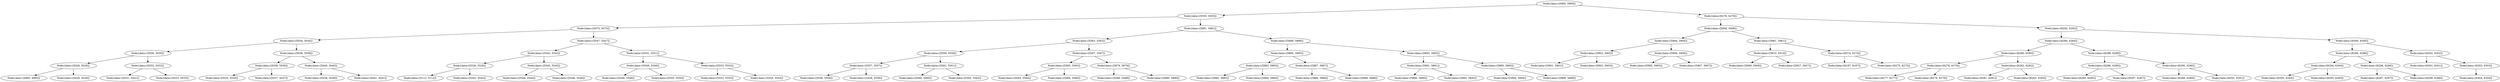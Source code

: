 digraph G{
1234563683 [label="Node{data=[5900, 5900]}"]
1234563683 -> 2098246069
2098246069 [label="Node{data=[5555, 5555]}"]
2098246069 -> 1863943603
1863943603 [label="Node{data=[5075, 5075]}"]
1863943603 -> 1482053301
1482053301 [label="Node{data=[5034, 5034]}"]
1482053301 -> 1052156214
1052156214 [label="Node{data=[5030, 5030]}"]
1052156214 -> 1188241996
1188241996 [label="Node{data=[5028, 5028]}"]
1188241996 -> 1707348792
1707348792 [label="Node{data=[4995, 4995]}"]
1188241996 -> 256709323
256709323 [label="Node{data=[5029, 5029]}"]
1052156214 -> 75083013
75083013 [label="Node{data=[5032, 5032]}"]
75083013 -> 1541877380
1541877380 [label="Node{data=[5031, 5031]}"]
75083013 -> 511683347
511683347 [label="Node{data=[5033, 5033]}"]
1482053301 -> 2034444637
2034444637 [label="Node{data=[5038, 5038]}"]
2034444637 -> 815510261
815510261 [label="Node{data=[5036, 5036]}"]
815510261 -> 1382693228
1382693228 [label="Node{data=[5035, 5035]}"]
815510261 -> 825112321
825112321 [label="Node{data=[5037, 5037]}"]
2034444637 -> 1363667384
1363667384 [label="Node{data=[5040, 5040]}"]
1363667384 -> 1009182079
1009182079 [label="Node{data=[5039, 5039]}"]
1363667384 -> 1057229518
1057229518 [label="Node{data=[5041, 5041]}"]
1863943603 -> 2136122384
2136122384 [label="Node{data=[5547, 5547]}"]
2136122384 -> 297179243
297179243 [label="Node{data=[5543, 5543]}"]
297179243 -> 439388735
439388735 [label="Node{data=[5526, 5526]}"]
439388735 -> 92123597
92123597 [label="Node{data=[5112, 5112]}"]
439388735 -> 1868953430
1868953430 [label="Node{data=[5542, 5542]}"]
297179243 -> 1253400337
1253400337 [label="Node{data=[5545, 5545]}"]
1253400337 -> 1422542090
1422542090 [label="Node{data=[5544, 5544]}"]
1253400337 -> 1011967367
1011967367 [label="Node{data=[5546, 5546]}"]
2136122384 -> 2085550620
2085550620 [label="Node{data=[5551, 5551]}"]
2085550620 -> 484671315
484671315 [label="Node{data=[5549, 5549]}"]
484671315 -> 436702160
436702160 [label="Node{data=[5548, 5548]}"]
484671315 -> 768452682
768452682 [label="Node{data=[5550, 5550]}"]
2085550620 -> 651704821
651704821 [label="Node{data=[5553, 5553]}"]
651704821 -> 566674330
566674330 [label="Node{data=[5552, 5552]}"]
651704821 -> 129602937
129602937 [label="Node{data=[5554, 5554]}"]
2098246069 -> 1207362108
1207362108 [label="Node{data=[5881, 5881]}"]
1207362108 -> 537296038
537296038 [label="Node{data=[5563, 5563]}"]
537296038 -> 936096047
936096047 [label="Node{data=[5559, 5559]}"]
936096047 -> 2081618162
2081618162 [label="Node{data=[5557, 5557]}"]
2081618162 -> 210043470
210043470 [label="Node{data=[5556, 5556]}"]
2081618162 -> 527809588
527809588 [label="Node{data=[5558, 5558]}"]
936096047 -> 1969038396
1969038396 [label="Node{data=[5561, 5561]}"]
1969038396 -> 518227725
518227725 [label="Node{data=[5560, 5560]}"]
1969038396 -> 986739181
986739181 [label="Node{data=[5562, 5562]}"]
537296038 -> 142016159
142016159 [label="Node{data=[5567, 5567]}"]
142016159 -> 337004393
337004393 [label="Node{data=[5565, 5565]}"]
337004393 -> 374305033
374305033 [label="Node{data=[5564, 5564]}"]
337004393 -> 799614260
799614260 [label="Node{data=[5566, 5566]}"]
142016159 -> 278176856
278176856 [label="Node{data=[5879, 5879]}"]
278176856 -> 908039212
908039212 [label="Node{data=[5568, 5568]}"]
278176856 -> 1530227935
1530227935 [label="Node{data=[5880, 5880]}"]
1207362108 -> 1037267464
1037267464 [label="Node{data=[5889, 5889]}"]
1037267464 -> 139507598
139507598 [label="Node{data=[5885, 5885]}"]
139507598 -> 1109716060
1109716060 [label="Node{data=[5883, 5883]}"]
1109716060 -> 839328595
839328595 [label="Node{data=[5882, 5882]}"]
1109716060 -> 341988393
341988393 [label="Node{data=[5884, 5884]}"]
139507598 -> 428047852
428047852 [label="Node{data=[5887, 5887]}"]
428047852 -> 2090873996
2090873996 [label="Node{data=[5886, 5886]}"]
428047852 -> 2008456688
2008456688 [label="Node{data=[5888, 5888]}"]
1037267464 -> 1903381555
1903381555 [label="Node{data=[5893, 5893]}"]
1903381555 -> 1931293676
1931293676 [label="Node{data=[5891, 5891]}"]
1931293676 -> 241462615
241462615 [label="Node{data=[5890, 5890]}"]
1931293676 -> 1308502134
1308502134 [label="Node{data=[5892, 5892]}"]
1903381555 -> 638056238
638056238 [label="Node{data=[5895, 5895]}"]
638056238 -> 1008673361
1008673361 [label="Node{data=[5894, 5894]}"]
638056238 -> 289205840
289205840 [label="Node{data=[5899, 5899]}"]
1234563683 -> 767416729
767416729 [label="Node{data=[6276, 6276]}"]
767416729 -> 874182023
874182023 [label="Node{data=[5908, 5908]}"]
874182023 -> 1901217023
1901217023 [label="Node{data=[5904, 5904]}"]
1901217023 -> 124418795
124418795 [label="Node{data=[5902, 5902]}"]
124418795 -> 1146620558
1146620558 [label="Node{data=[5901, 5901]}"]
124418795 -> 663578959
663578959 [label="Node{data=[5903, 5903]}"]
1901217023 -> 1151055101
1151055101 [label="Node{data=[5906, 5906]}"]
1151055101 -> 284308391
284308391 [label="Node{data=[5905, 5905]}"]
1151055101 -> 351946573
351946573 [label="Node{data=[5907, 5907]}"]
874182023 -> 1492226956
1492226956 [label="Node{data=[5961, 5961]}"]
1492226956 -> 1104472115
1104472115 [label="Node{data=[5910, 5910]}"]
1104472115 -> 1077580965
1077580965 [label="Node{data=[5909, 5909]}"]
1104472115 -> 104625088
104625088 [label="Node{data=[5927, 5927]}"]
1492226956 -> 1376124280
1376124280 [label="Node{data=[6274, 6274]}"]
1376124280 -> 888537723
888537723 [label="Node{data=[6187, 6187]}"]
1376124280 -> 553465852
553465852 [label="Node{data=[6275, 6275]}"]
767416729 -> 1161486928
1161486928 [label="Node{data=[6292, 6292]}"]
1161486928 -> 942225842
942225842 [label="Node{data=[6284, 6284]}"]
942225842 -> 1019744534
1019744534 [label="Node{data=[6280, 6280]}"]
1019744534 -> 1967362980
1967362980 [label="Node{data=[6278, 6278]}"]
1967362980 -> 1744426814
1744426814 [label="Node{data=[6277, 6277]}"]
1967362980 -> 384599770
384599770 [label="Node{data=[6279, 6279]}"]
1019744534 -> 1783653808
1783653808 [label="Node{data=[6282, 6282]}"]
1783653808 -> 65476077
65476077 [label="Node{data=[6281, 6281]}"]
1783653808 -> 713974408
713974408 [label="Node{data=[6283, 6283]}"]
942225842 -> 1478949717
1478949717 [label="Node{data=[6288, 6288]}"]
1478949717 -> 825391108
825391108 [label="Node{data=[6286, 6286]}"]
825391108 -> 180444082
180444082 [label="Node{data=[6285, 6285]}"]
825391108 -> 1401086528
1401086528 [label="Node{data=[6287, 6287]}"]
1478949717 -> 1016158006
1016158006 [label="Node{data=[6290, 6290]}"]
1016158006 -> 507640568
507640568 [label="Node{data=[6289, 6289]}"]
1016158006 -> 509423177
509423177 [label="Node{data=[6291, 6291]}"]
1161486928 -> 1510563616
1510563616 [label="Node{data=[6300, 6300]}"]
1510563616 -> 1821871024
1821871024 [label="Node{data=[6296, 6296]}"]
1821871024 -> 2098211552
2098211552 [label="Node{data=[6294, 6294]}"]
2098211552 -> 180907117
180907117 [label="Node{data=[6293, 6293]}"]
2098211552 -> 447271499
447271499 [label="Node{data=[6295, 6295]}"]
1821871024 -> 1253183653
1253183653 [label="Node{data=[6298, 6298]}"]
1253183653 -> 906585145
906585145 [label="Node{data=[6297, 6297]}"]
1253183653 -> 2137771409
2137771409 [label="Node{data=[6299, 6299]}"]
1510563616 -> 588079805
588079805 [label="Node{data=[6302, 6302]}"]
588079805 -> 2036365633
2036365633 [label="Node{data=[6301, 6301]}"]
588079805 -> 70640376
70640376 [label="Node{data=[6303, 6303]}"]
70640376 -> 630436010
630436010 [label="Node{data=[6304, 6304]}"]
}